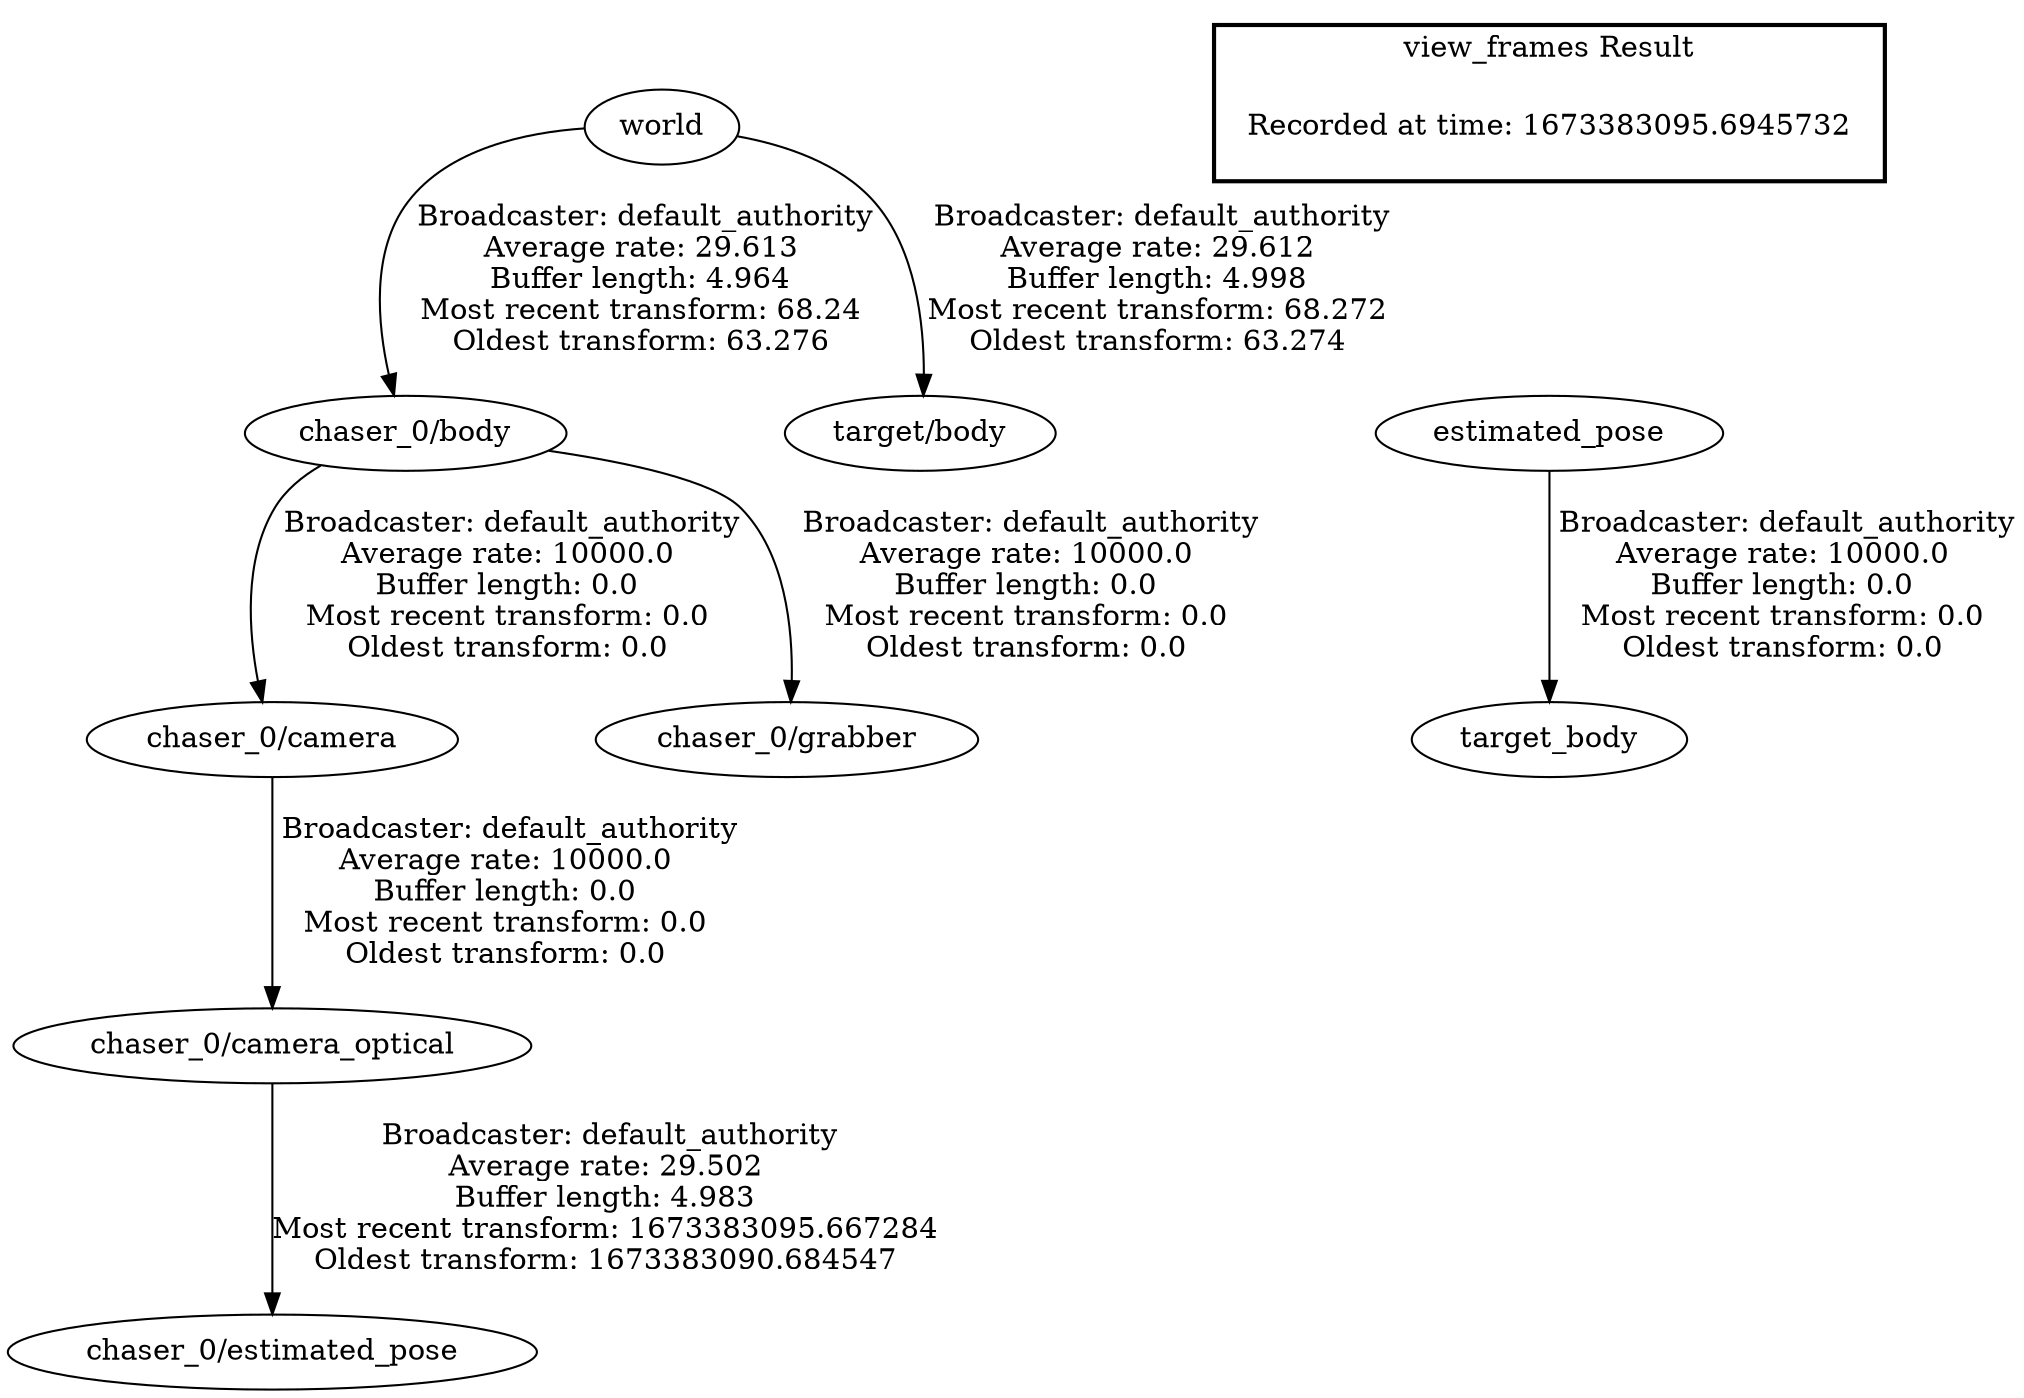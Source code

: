 digraph G {
"chaser_0/body" -> "chaser_0/camera"[label=" Broadcaster: default_authority\nAverage rate: 10000.0\nBuffer length: 0.0\nMost recent transform: 0.0\nOldest transform: 0.0\n"];
"world" -> "chaser_0/body"[label=" Broadcaster: default_authority\nAverage rate: 29.613\nBuffer length: 4.964\nMost recent transform: 68.24\nOldest transform: 63.276\n"];
"chaser_0/camera" -> "chaser_0/camera_optical"[label=" Broadcaster: default_authority\nAverage rate: 10000.0\nBuffer length: 0.0\nMost recent transform: 0.0\nOldest transform: 0.0\n"];
"chaser_0/body" -> "chaser_0/grabber"[label=" Broadcaster: default_authority\nAverage rate: 10000.0\nBuffer length: 0.0\nMost recent transform: 0.0\nOldest transform: 0.0\n"];
"world" -> "target/body"[label=" Broadcaster: default_authority\nAverage rate: 29.612\nBuffer length: 4.998\nMost recent transform: 68.272\nOldest transform: 63.274\n"];
"estimated_pose" -> "target_body"[label=" Broadcaster: default_authority\nAverage rate: 10000.0\nBuffer length: 0.0\nMost recent transform: 0.0\nOldest transform: 0.0\n"];
"chaser_0/camera_optical" -> "chaser_0/estimated_pose"[label=" Broadcaster: default_authority\nAverage rate: 29.502\nBuffer length: 4.983\nMost recent transform: 1673383095.667284\nOldest transform: 1673383090.684547\n"];
edge [style=invis];
 subgraph cluster_legend { style=bold; color=black; label ="view_frames Result";
"Recorded at time: 1673383095.6945732"[ shape=plaintext ] ;
}->"estimated_pose";
}